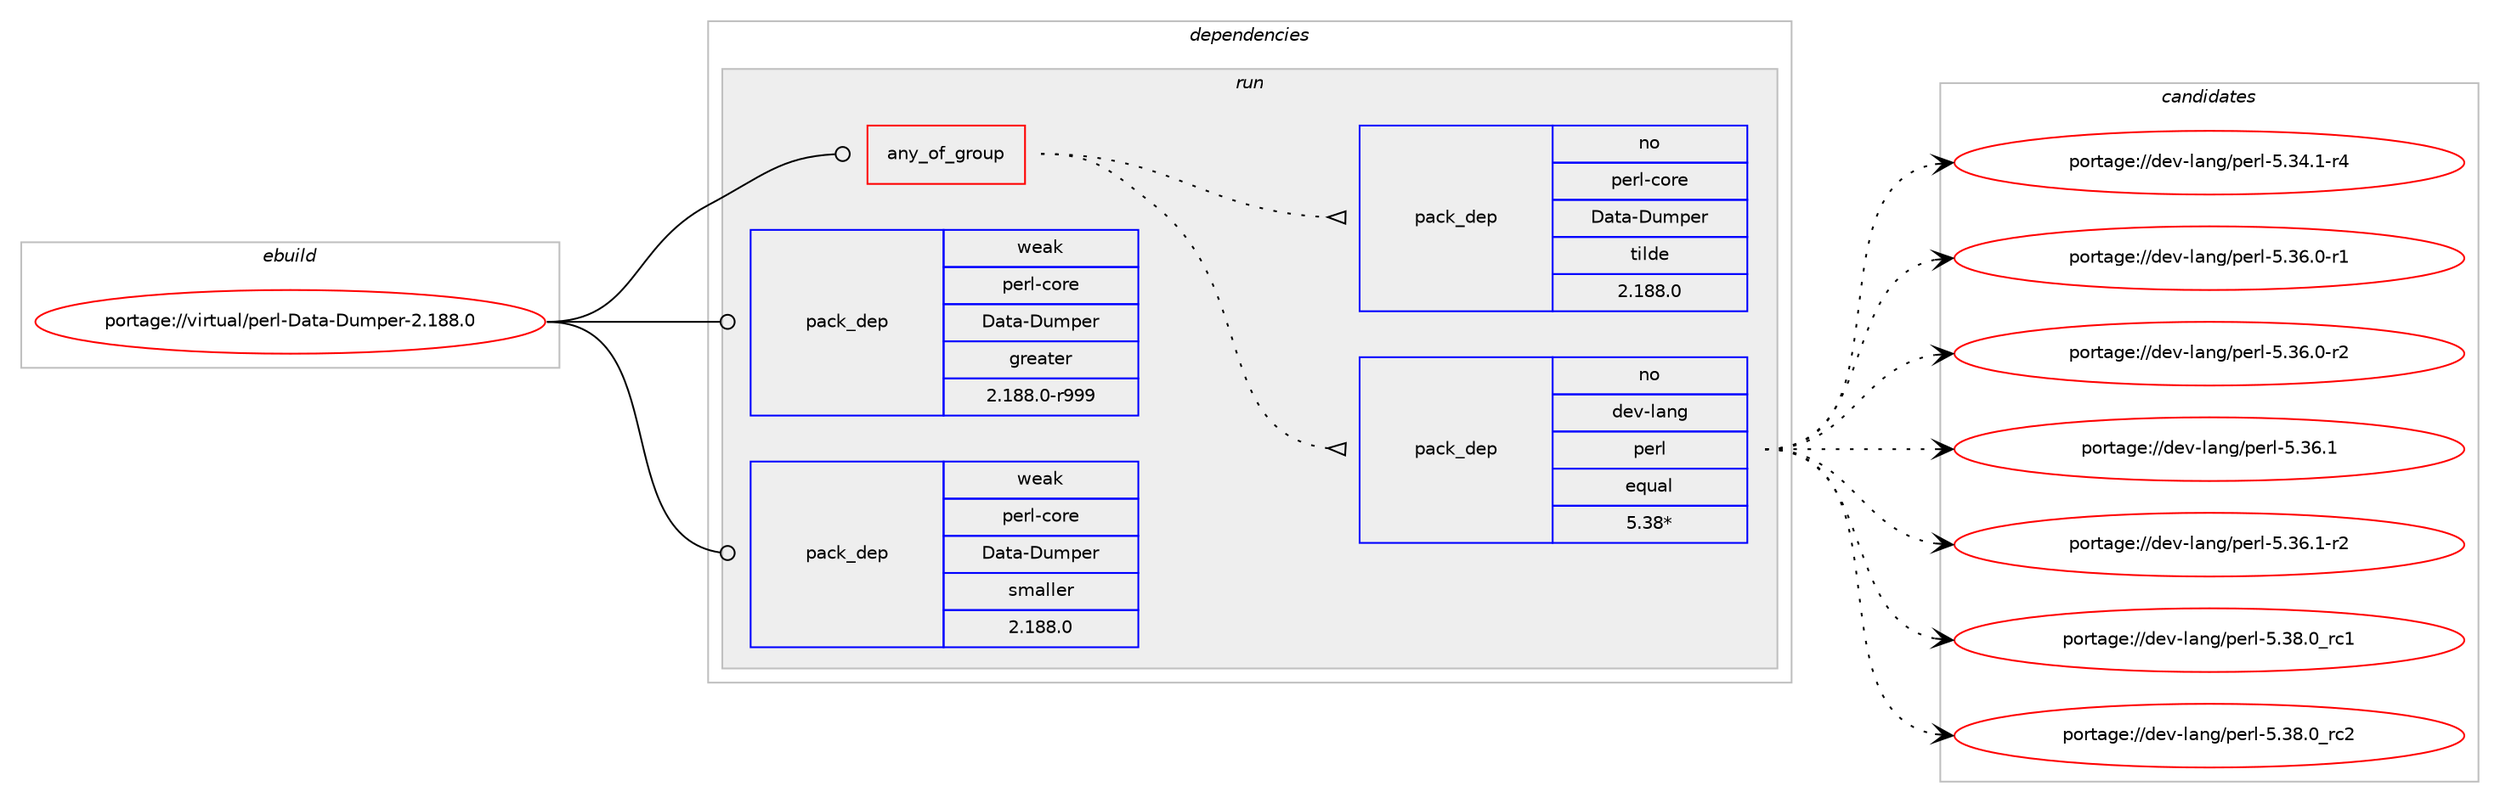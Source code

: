 digraph prolog {

# *************
# Graph options
# *************

newrank=true;
concentrate=true;
compound=true;
graph [rankdir=LR,fontname=Helvetica,fontsize=10,ranksep=1.5];#, ranksep=2.5, nodesep=0.2];
edge  [arrowhead=vee];
node  [fontname=Helvetica,fontsize=10];

# **********
# The ebuild
# **********

subgraph cluster_leftcol {
color=gray;
rank=same;
label=<<i>ebuild</i>>;
id [label="portage://virtual/perl-Data-Dumper-2.188.0", color=red, width=4, href="../virtual/perl-Data-Dumper-2.188.0.svg"];
}

# ****************
# The dependencies
# ****************

subgraph cluster_midcol {
color=gray;
label=<<i>dependencies</i>>;
subgraph cluster_compile {
fillcolor="#eeeeee";
style=filled;
label=<<i>compile</i>>;
}
subgraph cluster_compileandrun {
fillcolor="#eeeeee";
style=filled;
label=<<i>compile and run</i>>;
}
subgraph cluster_run {
fillcolor="#eeeeee";
style=filled;
label=<<i>run</i>>;
subgraph any36 {
dependency382 [label=<<TABLE BORDER="0" CELLBORDER="1" CELLSPACING="0" CELLPADDING="4"><TR><TD CELLPADDING="10">any_of_group</TD></TR></TABLE>>, shape=none, color=red];subgraph pack236 {
dependency383 [label=<<TABLE BORDER="0" CELLBORDER="1" CELLSPACING="0" CELLPADDING="4" WIDTH="220"><TR><TD ROWSPAN="6" CELLPADDING="30">pack_dep</TD></TR><TR><TD WIDTH="110">no</TD></TR><TR><TD>dev-lang</TD></TR><TR><TD>perl</TD></TR><TR><TD>equal</TD></TR><TR><TD>5.38*</TD></TR></TABLE>>, shape=none, color=blue];
}
dependency382:e -> dependency383:w [weight=20,style="dotted",arrowhead="oinv"];
subgraph pack237 {
dependency384 [label=<<TABLE BORDER="0" CELLBORDER="1" CELLSPACING="0" CELLPADDING="4" WIDTH="220"><TR><TD ROWSPAN="6" CELLPADDING="30">pack_dep</TD></TR><TR><TD WIDTH="110">no</TD></TR><TR><TD>perl-core</TD></TR><TR><TD>Data-Dumper</TD></TR><TR><TD>tilde</TD></TR><TR><TD>2.188.0</TD></TR></TABLE>>, shape=none, color=blue];
}
dependency382:e -> dependency384:w [weight=20,style="dotted",arrowhead="oinv"];
}
id:e -> dependency382:w [weight=20,style="solid",arrowhead="odot"];
# *** BEGIN UNKNOWN DEPENDENCY TYPE (TODO) ***
# id -> package_dependency(portage://virtual/perl-Data-Dumper-2.188.0,run,no,dev-lang,perl,none,[,,],any_same_slot,[])
# *** END UNKNOWN DEPENDENCY TYPE (TODO) ***

subgraph pack238 {
dependency385 [label=<<TABLE BORDER="0" CELLBORDER="1" CELLSPACING="0" CELLPADDING="4" WIDTH="220"><TR><TD ROWSPAN="6" CELLPADDING="30">pack_dep</TD></TR><TR><TD WIDTH="110">weak</TD></TR><TR><TD>perl-core</TD></TR><TR><TD>Data-Dumper</TD></TR><TR><TD>greater</TD></TR><TR><TD>2.188.0-r999</TD></TR></TABLE>>, shape=none, color=blue];
}
id:e -> dependency385:w [weight=20,style="solid",arrowhead="odot"];
subgraph pack239 {
dependency386 [label=<<TABLE BORDER="0" CELLBORDER="1" CELLSPACING="0" CELLPADDING="4" WIDTH="220"><TR><TD ROWSPAN="6" CELLPADDING="30">pack_dep</TD></TR><TR><TD WIDTH="110">weak</TD></TR><TR><TD>perl-core</TD></TR><TR><TD>Data-Dumper</TD></TR><TR><TD>smaller</TD></TR><TR><TD>2.188.0</TD></TR></TABLE>>, shape=none, color=blue];
}
id:e -> dependency386:w [weight=20,style="solid",arrowhead="odot"];
}
}

# **************
# The candidates
# **************

subgraph cluster_choices {
rank=same;
color=gray;
label=<<i>candidates</i>>;

subgraph choice236 {
color=black;
nodesep=1;
choice100101118451089711010347112101114108455346515246494511452 [label="portage://dev-lang/perl-5.34.1-r4", color=red, width=4,href="../dev-lang/perl-5.34.1-r4.svg"];
choice100101118451089711010347112101114108455346515446484511449 [label="portage://dev-lang/perl-5.36.0-r1", color=red, width=4,href="../dev-lang/perl-5.36.0-r1.svg"];
choice100101118451089711010347112101114108455346515446484511450 [label="portage://dev-lang/perl-5.36.0-r2", color=red, width=4,href="../dev-lang/perl-5.36.0-r2.svg"];
choice10010111845108971101034711210111410845534651544649 [label="portage://dev-lang/perl-5.36.1", color=red, width=4,href="../dev-lang/perl-5.36.1.svg"];
choice100101118451089711010347112101114108455346515446494511450 [label="portage://dev-lang/perl-5.36.1-r2", color=red, width=4,href="../dev-lang/perl-5.36.1-r2.svg"];
choice10010111845108971101034711210111410845534651564648951149949 [label="portage://dev-lang/perl-5.38.0_rc1", color=red, width=4,href="../dev-lang/perl-5.38.0_rc1.svg"];
choice10010111845108971101034711210111410845534651564648951149950 [label="portage://dev-lang/perl-5.38.0_rc2", color=red, width=4,href="../dev-lang/perl-5.38.0_rc2.svg"];
dependency383:e -> choice100101118451089711010347112101114108455346515246494511452:w [style=dotted,weight="100"];
dependency383:e -> choice100101118451089711010347112101114108455346515446484511449:w [style=dotted,weight="100"];
dependency383:e -> choice100101118451089711010347112101114108455346515446484511450:w [style=dotted,weight="100"];
dependency383:e -> choice10010111845108971101034711210111410845534651544649:w [style=dotted,weight="100"];
dependency383:e -> choice100101118451089711010347112101114108455346515446494511450:w [style=dotted,weight="100"];
dependency383:e -> choice10010111845108971101034711210111410845534651564648951149949:w [style=dotted,weight="100"];
dependency383:e -> choice10010111845108971101034711210111410845534651564648951149950:w [style=dotted,weight="100"];
}
subgraph choice237 {
color=black;
nodesep=1;
}
subgraph choice238 {
color=black;
nodesep=1;
}
subgraph choice239 {
color=black;
nodesep=1;
}
}

}
